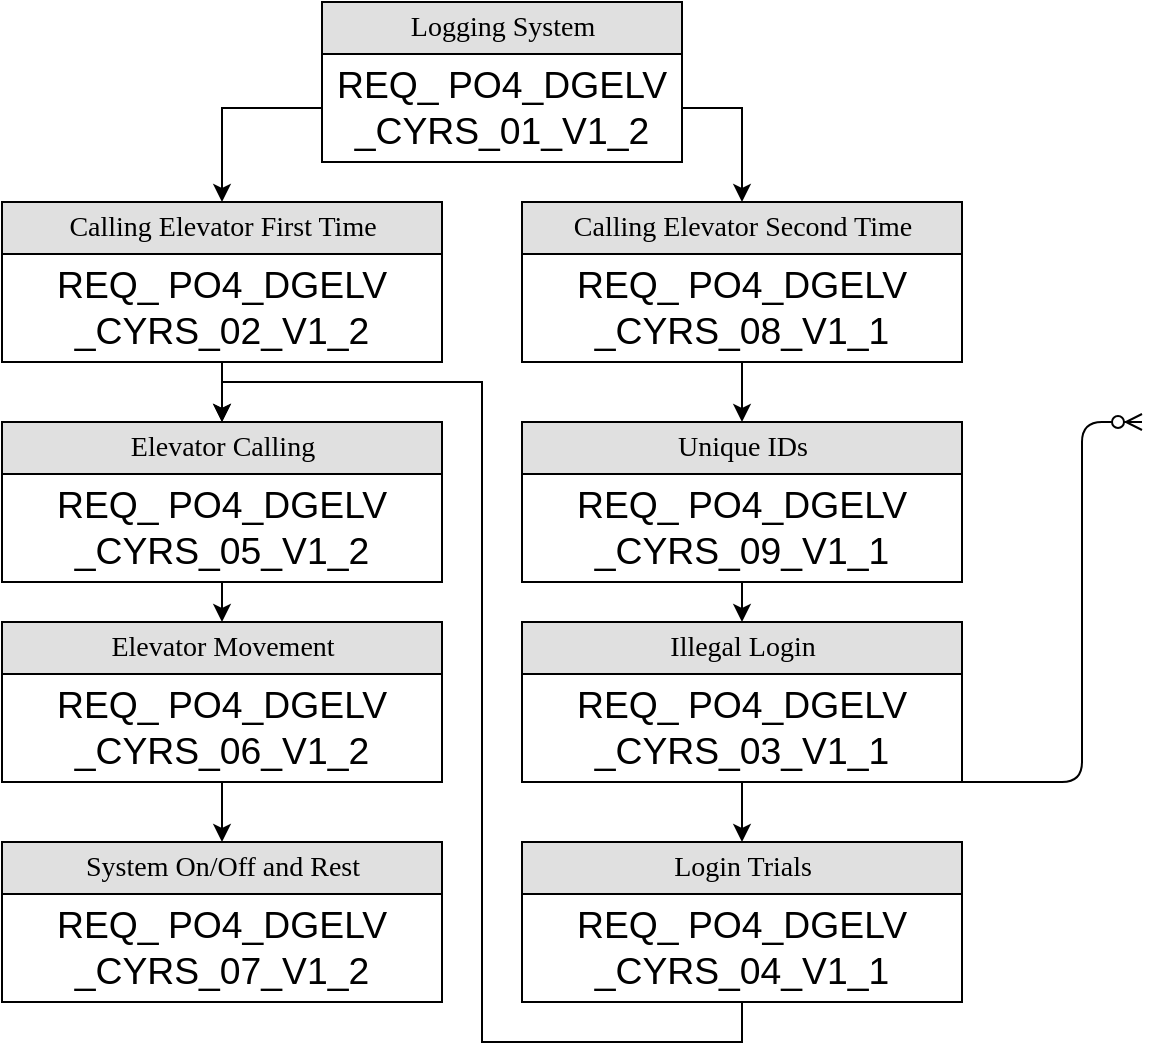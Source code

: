 <mxfile version="12.5.6" type="device"><diagram name="Page-1" id="e56a1550-8fbb-45ad-956c-1786394a9013"><mxGraphModel dx="1038" dy="580" grid="1" gridSize="10" guides="1" tooltips="1" connect="1" arrows="1" fold="1" page="1" pageScale="1" pageWidth="1100" pageHeight="850" background="#ffffff" math="0" shadow="0"><root><mxCell id="0"/><mxCell id="1" parent="0"/><mxCell id="2e49270ec7c68f3f-58" value="" style="edgeStyle=orthogonalEdgeStyle;html=1;endArrow=ERzeroToMany;startArrow=ERmandOne;labelBackgroundColor=none;fontFamily=Verdana;fontSize=14;entryX=0;entryY=0.308;entryPerimeter=0;exitX=0;exitY=0.5;" parent="1" source="2e49270ec7c68f3f-31" edge="1"><mxGeometry width="100" height="100" relative="1" as="geometry"><mxPoint x="470" y="420" as="sourcePoint"/><mxPoint x="570" y="270" as="targetPoint"/><Array as="points"><mxPoint x="540" y="450"/><mxPoint x="540" y="270"/></Array></mxGeometry></mxCell><mxCell id="2e49270ec7c68f3f-80" value="Logging System" style="swimlane;html=1;fontStyle=0;childLayout=stackLayout;horizontal=1;startSize=26;fillColor=#e0e0e0;horizontalStack=0;resizeParent=1;resizeLast=0;collapsible=1;marginBottom=0;swimlaneFillColor=#ffffff;align=center;rounded=0;shadow=0;comic=0;labelBackgroundColor=none;strokeWidth=1;fontFamily=Verdana;fontSize=14" parent="1" vertex="1"><mxGeometry x="160" y="60" width="180" height="80" as="geometry"/></mxCell><mxCell id="9GFrF90OC5_3sXh3gK9H-16" value="&lt;span style=&quot;font-size: 14.0pt ; font-family: &amp;#34;calibri&amp;#34; , sans-serif&quot;&gt;REQ_&lt;/span&gt;&lt;span style=&quot;font-size: 14.0pt ; font-family: &amp;#34;times new roman&amp;#34; , serif&quot;&gt; &lt;/span&gt;&lt;span style=&quot;font-size: 14.0pt ; font-family: &amp;#34;calibri&amp;#34; , sans-serif&quot;&gt;PO4_DGELV _CYRS_01_V1_2&lt;/span&gt;" style="text;html=1;strokeColor=none;fillColor=none;align=center;verticalAlign=middle;whiteSpace=wrap;rounded=0;" vertex="1" parent="2e49270ec7c68f3f-80"><mxGeometry y="26" width="180" height="54" as="geometry"/></mxCell><mxCell id="9GFrF90OC5_3sXh3gK9H-18" value="Unique IDs" style="swimlane;html=1;fontStyle=0;childLayout=stackLayout;horizontal=1;startSize=26;fillColor=#e0e0e0;horizontalStack=0;resizeParent=1;resizeLast=0;collapsible=1;marginBottom=0;swimlaneFillColor=#ffffff;align=center;rounded=0;shadow=0;comic=0;labelBackgroundColor=none;strokeWidth=1;fontFamily=Verdana;fontSize=14" vertex="1" parent="1"><mxGeometry x="260" y="270" width="220" height="80" as="geometry"/></mxCell><mxCell id="9GFrF90OC5_3sXh3gK9H-19" value="&lt;span style=&quot;font-size: 14.0pt ; font-family: &amp;#34;calibri&amp;#34; , sans-serif&quot;&gt;REQ_&lt;/span&gt;&lt;span style=&quot;font-size: 14.0pt ; font-family: &amp;#34;times new roman&amp;#34; , serif&quot;&gt; &lt;/span&gt;&lt;span style=&quot;font-size: 14.0pt ; font-family: &amp;#34;calibri&amp;#34; , sans-serif&quot;&gt;PO4_DGELV _CYRS_09_V1_1&lt;/span&gt;" style="text;html=1;strokeColor=none;fillColor=none;align=center;verticalAlign=middle;whiteSpace=wrap;rounded=0;" vertex="1" parent="9GFrF90OC5_3sXh3gK9H-18"><mxGeometry y="26" width="220" height="54" as="geometry"/></mxCell><mxCell id="9GFrF90OC5_3sXh3gK9H-20" value="Illegal Login" style="swimlane;html=1;fontStyle=0;childLayout=stackLayout;horizontal=1;startSize=26;fillColor=#e0e0e0;horizontalStack=0;resizeParent=1;resizeLast=0;collapsible=1;marginBottom=0;swimlaneFillColor=#ffffff;align=center;rounded=0;shadow=0;comic=0;labelBackgroundColor=none;strokeWidth=1;fontFamily=Verdana;fontSize=14" vertex="1" parent="1"><mxGeometry x="260" y="370" width="220" height="80" as="geometry"/></mxCell><mxCell id="9GFrF90OC5_3sXh3gK9H-21" value="&lt;span style=&quot;font-size: 14.0pt ; font-family: &amp;#34;calibri&amp;#34; , sans-serif&quot;&gt;REQ_&lt;/span&gt;&lt;span style=&quot;font-size: 14.0pt ; font-family: &amp;#34;times new roman&amp;#34; , serif&quot;&gt; &lt;/span&gt;&lt;span style=&quot;font-size: 14.0pt ; font-family: &amp;#34;calibri&amp;#34; , sans-serif&quot;&gt;PO4_DGELV _CYRS_03_V1_1&lt;/span&gt;" style="text;html=1;strokeColor=none;fillColor=none;align=center;verticalAlign=middle;whiteSpace=wrap;rounded=0;" vertex="1" parent="9GFrF90OC5_3sXh3gK9H-20"><mxGeometry y="26" width="220" height="54" as="geometry"/></mxCell><mxCell id="9GFrF90OC5_3sXh3gK9H-22" value="Login Trials" style="swimlane;html=1;fontStyle=0;childLayout=stackLayout;horizontal=1;startSize=26;fillColor=#e0e0e0;horizontalStack=0;resizeParent=1;resizeLast=0;collapsible=1;marginBottom=0;swimlaneFillColor=#ffffff;align=center;rounded=0;shadow=0;comic=0;labelBackgroundColor=none;strokeWidth=1;fontFamily=Verdana;fontSize=14" vertex="1" parent="1"><mxGeometry x="260" y="480" width="220" height="80" as="geometry"/></mxCell><mxCell id="9GFrF90OC5_3sXh3gK9H-23" value="&lt;span style=&quot;font-size: 14.0pt ; font-family: &amp;#34;calibri&amp;#34; , sans-serif&quot;&gt;REQ_&lt;/span&gt;&lt;span style=&quot;font-size: 14.0pt ; font-family: &amp;#34;times new roman&amp;#34; , serif&quot;&gt; &lt;/span&gt;&lt;span style=&quot;font-size: 14.0pt ; font-family: &amp;#34;calibri&amp;#34; , sans-serif&quot;&gt;PO4_DGELV _CYRS_04_V1_1&lt;/span&gt;" style="text;html=1;strokeColor=none;fillColor=none;align=center;verticalAlign=middle;whiteSpace=wrap;rounded=0;" vertex="1" parent="9GFrF90OC5_3sXh3gK9H-22"><mxGeometry y="26" width="220" height="54" as="geometry"/></mxCell><mxCell id="9GFrF90OC5_3sXh3gK9H-26" value="Calling Elevator Second Time" style="swimlane;html=1;fontStyle=0;childLayout=stackLayout;horizontal=1;startSize=26;fillColor=#e0e0e0;horizontalStack=0;resizeParent=1;resizeLast=0;collapsible=1;marginBottom=0;swimlaneFillColor=#ffffff;align=center;rounded=0;shadow=0;comic=0;labelBackgroundColor=none;strokeWidth=1;fontFamily=Verdana;fontSize=14" vertex="1" parent="1"><mxGeometry x="260" y="160" width="220" height="80" as="geometry"/></mxCell><mxCell id="9GFrF90OC5_3sXh3gK9H-27" value="&lt;span style=&quot;font-size: 14.0pt ; font-family: &amp;#34;calibri&amp;#34; , sans-serif&quot;&gt;REQ_&lt;/span&gt;&lt;span style=&quot;font-size: 14.0pt ; font-family: &amp;#34;times new roman&amp;#34; , serif&quot;&gt; &lt;/span&gt;&lt;span style=&quot;font-size: 14.0pt ; font-family: &amp;#34;calibri&amp;#34; , sans-serif&quot;&gt;PO4_DGELV _CYRS_08_V1_1&lt;/span&gt;" style="text;html=1;strokeColor=none;fillColor=none;align=center;verticalAlign=middle;whiteSpace=wrap;rounded=0;" vertex="1" parent="9GFrF90OC5_3sXh3gK9H-26"><mxGeometry y="26" width="220" height="54" as="geometry"/></mxCell><mxCell id="9GFrF90OC5_3sXh3gK9H-28" value="Calling Elevator First Time" style="swimlane;html=1;fontStyle=0;childLayout=stackLayout;horizontal=1;startSize=26;fillColor=#e0e0e0;horizontalStack=0;resizeParent=1;resizeLast=0;collapsible=1;marginBottom=0;swimlaneFillColor=#ffffff;align=center;rounded=0;shadow=0;comic=0;labelBackgroundColor=none;strokeWidth=1;fontFamily=Verdana;fontSize=14" vertex="1" parent="1"><mxGeometry y="160" width="220" height="80" as="geometry"/></mxCell><mxCell id="9GFrF90OC5_3sXh3gK9H-29" value="&lt;span style=&quot;font-size: 14.0pt ; font-family: &amp;#34;calibri&amp;#34; , sans-serif&quot;&gt;REQ_&lt;/span&gt;&lt;span style=&quot;font-size: 14.0pt ; font-family: &amp;#34;times new roman&amp;#34; , serif&quot;&gt; &lt;/span&gt;&lt;span style=&quot;font-size: 14.0pt ; font-family: &amp;#34;calibri&amp;#34; , sans-serif&quot;&gt;PO4_DGELV _CYRS_02_V1_2&lt;/span&gt;" style="text;html=1;strokeColor=none;fillColor=none;align=center;verticalAlign=middle;whiteSpace=wrap;rounded=0;" vertex="1" parent="9GFrF90OC5_3sXh3gK9H-28"><mxGeometry y="26" width="220" height="54" as="geometry"/></mxCell><mxCell id="9GFrF90OC5_3sXh3gK9H-30" value="Elevator Calling" style="swimlane;html=1;fontStyle=0;childLayout=stackLayout;horizontal=1;startSize=26;fillColor=#e0e0e0;horizontalStack=0;resizeParent=1;resizeLast=0;collapsible=1;marginBottom=0;swimlaneFillColor=#ffffff;align=center;rounded=0;shadow=0;comic=0;labelBackgroundColor=none;strokeWidth=1;fontFamily=Verdana;fontSize=14" vertex="1" parent="1"><mxGeometry y="270" width="220" height="80" as="geometry"/></mxCell><mxCell id="9GFrF90OC5_3sXh3gK9H-31" value="&lt;span style=&quot;font-size: 14.0pt ; font-family: &amp;#34;calibri&amp;#34; , sans-serif&quot;&gt;REQ_&lt;/span&gt;&lt;span style=&quot;font-size: 14.0pt ; font-family: &amp;#34;times new roman&amp;#34; , serif&quot;&gt; &lt;/span&gt;&lt;span style=&quot;font-size: 14.0pt ; font-family: &amp;#34;calibri&amp;#34; , sans-serif&quot;&gt;PO4_DGELV _CYRS_05_V1_2&lt;/span&gt;" style="text;html=1;strokeColor=none;fillColor=none;align=center;verticalAlign=middle;whiteSpace=wrap;rounded=0;" vertex="1" parent="9GFrF90OC5_3sXh3gK9H-30"><mxGeometry y="26" width="220" height="54" as="geometry"/></mxCell><mxCell id="9GFrF90OC5_3sXh3gK9H-32" value="Elevator Movement" style="swimlane;html=1;fontStyle=0;childLayout=stackLayout;horizontal=1;startSize=26;fillColor=#e0e0e0;horizontalStack=0;resizeParent=1;resizeLast=0;collapsible=1;marginBottom=0;swimlaneFillColor=#ffffff;align=center;rounded=0;shadow=0;comic=0;labelBackgroundColor=none;strokeWidth=1;fontFamily=Verdana;fontSize=14" vertex="1" parent="1"><mxGeometry y="370" width="220" height="80" as="geometry"/></mxCell><mxCell id="9GFrF90OC5_3sXh3gK9H-33" value="&lt;span style=&quot;font-size: 14.0pt ; font-family: &amp;#34;calibri&amp;#34; , sans-serif&quot;&gt;REQ_&lt;/span&gt;&lt;span style=&quot;font-size: 14.0pt ; font-family: &amp;#34;times new roman&amp;#34; , serif&quot;&gt; &lt;/span&gt;&lt;span style=&quot;font-size: 14.0pt ; font-family: &amp;#34;calibri&amp;#34; , sans-serif&quot;&gt;PO4_DGELV _CYRS_06_V1_2&lt;/span&gt;" style="text;html=1;strokeColor=none;fillColor=none;align=center;verticalAlign=middle;whiteSpace=wrap;rounded=0;" vertex="1" parent="9GFrF90OC5_3sXh3gK9H-32"><mxGeometry y="26" width="220" height="54" as="geometry"/></mxCell><mxCell id="9GFrF90OC5_3sXh3gK9H-34" value="System On/Off and Rest" style="swimlane;html=1;fontStyle=0;childLayout=stackLayout;horizontal=1;startSize=26;fillColor=#e0e0e0;horizontalStack=0;resizeParent=1;resizeLast=0;collapsible=1;marginBottom=0;swimlaneFillColor=#ffffff;align=center;rounded=0;shadow=0;comic=0;labelBackgroundColor=none;strokeWidth=1;fontFamily=Verdana;fontSize=14" vertex="1" parent="1"><mxGeometry y="480" width="220" height="80" as="geometry"/></mxCell><mxCell id="9GFrF90OC5_3sXh3gK9H-35" value="&lt;span style=&quot;font-size: 14.0pt ; font-family: &amp;#34;calibri&amp;#34; , sans-serif&quot;&gt;REQ_&lt;/span&gt;&lt;span style=&quot;font-size: 14.0pt ; font-family: &amp;#34;times new roman&amp;#34; , serif&quot;&gt; &lt;/span&gt;&lt;span style=&quot;font-size: 14.0pt ; font-family: &amp;#34;calibri&amp;#34; , sans-serif&quot;&gt;PO4_DGELV _CYRS_07_V1_2&lt;/span&gt;" style="text;html=1;strokeColor=none;fillColor=none;align=center;verticalAlign=middle;whiteSpace=wrap;rounded=0;" vertex="1" parent="9GFrF90OC5_3sXh3gK9H-34"><mxGeometry y="26" width="220" height="54" as="geometry"/></mxCell><mxCell id="9GFrF90OC5_3sXh3gK9H-36" style="edgeStyle=orthogonalEdgeStyle;rounded=0;orthogonalLoop=1;jettySize=auto;html=1;exitX=1;exitY=0.5;exitDx=0;exitDy=0;entryX=0.5;entryY=0;entryDx=0;entryDy=0;" edge="1" parent="1" source="9GFrF90OC5_3sXh3gK9H-16" target="9GFrF90OC5_3sXh3gK9H-26"><mxGeometry relative="1" as="geometry"/></mxCell><mxCell id="9GFrF90OC5_3sXh3gK9H-37" style="edgeStyle=orthogonalEdgeStyle;rounded=0;orthogonalLoop=1;jettySize=auto;html=1;exitX=0.5;exitY=1;exitDx=0;exitDy=0;entryX=0.5;entryY=0;entryDx=0;entryDy=0;" edge="1" parent="1" source="9GFrF90OC5_3sXh3gK9H-27" target="9GFrF90OC5_3sXh3gK9H-18"><mxGeometry relative="1" as="geometry"/></mxCell><mxCell id="9GFrF90OC5_3sXh3gK9H-38" style="edgeStyle=orthogonalEdgeStyle;rounded=0;orthogonalLoop=1;jettySize=auto;html=1;exitX=0.5;exitY=1;exitDx=0;exitDy=0;entryX=0.5;entryY=0;entryDx=0;entryDy=0;" edge="1" parent="1" source="9GFrF90OC5_3sXh3gK9H-19" target="9GFrF90OC5_3sXh3gK9H-20"><mxGeometry relative="1" as="geometry"/></mxCell><mxCell id="9GFrF90OC5_3sXh3gK9H-39" style="edgeStyle=orthogonalEdgeStyle;rounded=0;orthogonalLoop=1;jettySize=auto;html=1;exitX=0.5;exitY=1;exitDx=0;exitDy=0;entryX=0.5;entryY=0;entryDx=0;entryDy=0;" edge="1" parent="1" source="9GFrF90OC5_3sXh3gK9H-21" target="9GFrF90OC5_3sXh3gK9H-22"><mxGeometry relative="1" as="geometry"/></mxCell><mxCell id="9GFrF90OC5_3sXh3gK9H-41" style="edgeStyle=orthogonalEdgeStyle;rounded=0;orthogonalLoop=1;jettySize=auto;html=1;exitX=0.5;exitY=1;exitDx=0;exitDy=0;entryX=0.5;entryY=0;entryDx=0;entryDy=0;" edge="1" parent="1" source="9GFrF90OC5_3sXh3gK9H-23" target="9GFrF90OC5_3sXh3gK9H-30"><mxGeometry relative="1" as="geometry"/></mxCell><mxCell id="9GFrF90OC5_3sXh3gK9H-42" style="edgeStyle=orthogonalEdgeStyle;rounded=0;orthogonalLoop=1;jettySize=auto;html=1;exitX=0;exitY=0.5;exitDx=0;exitDy=0;entryX=0.5;entryY=0;entryDx=0;entryDy=0;" edge="1" parent="1" source="9GFrF90OC5_3sXh3gK9H-16" target="9GFrF90OC5_3sXh3gK9H-28"><mxGeometry relative="1" as="geometry"/></mxCell><mxCell id="9GFrF90OC5_3sXh3gK9H-43" style="edgeStyle=orthogonalEdgeStyle;rounded=0;orthogonalLoop=1;jettySize=auto;html=1;exitX=0.5;exitY=1;exitDx=0;exitDy=0;entryX=0.5;entryY=0;entryDx=0;entryDy=0;" edge="1" parent="1" source="9GFrF90OC5_3sXh3gK9H-29" target="9GFrF90OC5_3sXh3gK9H-30"><mxGeometry relative="1" as="geometry"/></mxCell><mxCell id="9GFrF90OC5_3sXh3gK9H-44" style="edgeStyle=orthogonalEdgeStyle;rounded=0;orthogonalLoop=1;jettySize=auto;html=1;exitX=0.5;exitY=1;exitDx=0;exitDy=0;entryX=0.5;entryY=0;entryDx=0;entryDy=0;" edge="1" parent="1" source="9GFrF90OC5_3sXh3gK9H-31" target="9GFrF90OC5_3sXh3gK9H-32"><mxGeometry relative="1" as="geometry"/></mxCell><mxCell id="9GFrF90OC5_3sXh3gK9H-45" style="edgeStyle=orthogonalEdgeStyle;rounded=0;orthogonalLoop=1;jettySize=auto;html=1;exitX=0.5;exitY=1;exitDx=0;exitDy=0;entryX=0.5;entryY=0;entryDx=0;entryDy=0;" edge="1" parent="1" source="9GFrF90OC5_3sXh3gK9H-33" target="9GFrF90OC5_3sXh3gK9H-34"><mxGeometry relative="1" as="geometry"/></mxCell></root></mxGraphModel></diagram></mxfile>